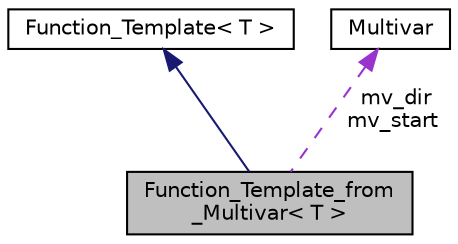 digraph "Function_Template_from_Multivar&lt; T &gt;"
{
  edge [fontname="Helvetica",fontsize="10",labelfontname="Helvetica",labelfontsize="10"];
  node [fontname="Helvetica",fontsize="10",shape=record];
  Node1 [label="Function_Template_from\l_Multivar\< T \>",height=0.2,width=0.4,color="black", fillcolor="grey75", style="filled", fontcolor="black"];
  Node2 -> Node1 [dir="back",color="midnightblue",fontsize="10",style="solid",fontname="Helvetica"];
  Node2 [label="Function_Template\< T \>",height=0.2,width=0.4,color="black", fillcolor="white", style="filled",URL="$classFunction__Template.html",tooltip="Template for function of a single real variable. "];
  Node3 -> Node1 [dir="back",color="darkorchid3",fontsize="10",style="dashed",label=" mv_dir\nmv_start" ,fontname="Helvetica"];
  Node3 [label="Multivar",height=0.2,width=0.4,color="black", fillcolor="white", style="filled",URL="$classMultivar.html",tooltip="Class to store the arguments for multi-variable function. "];
}
